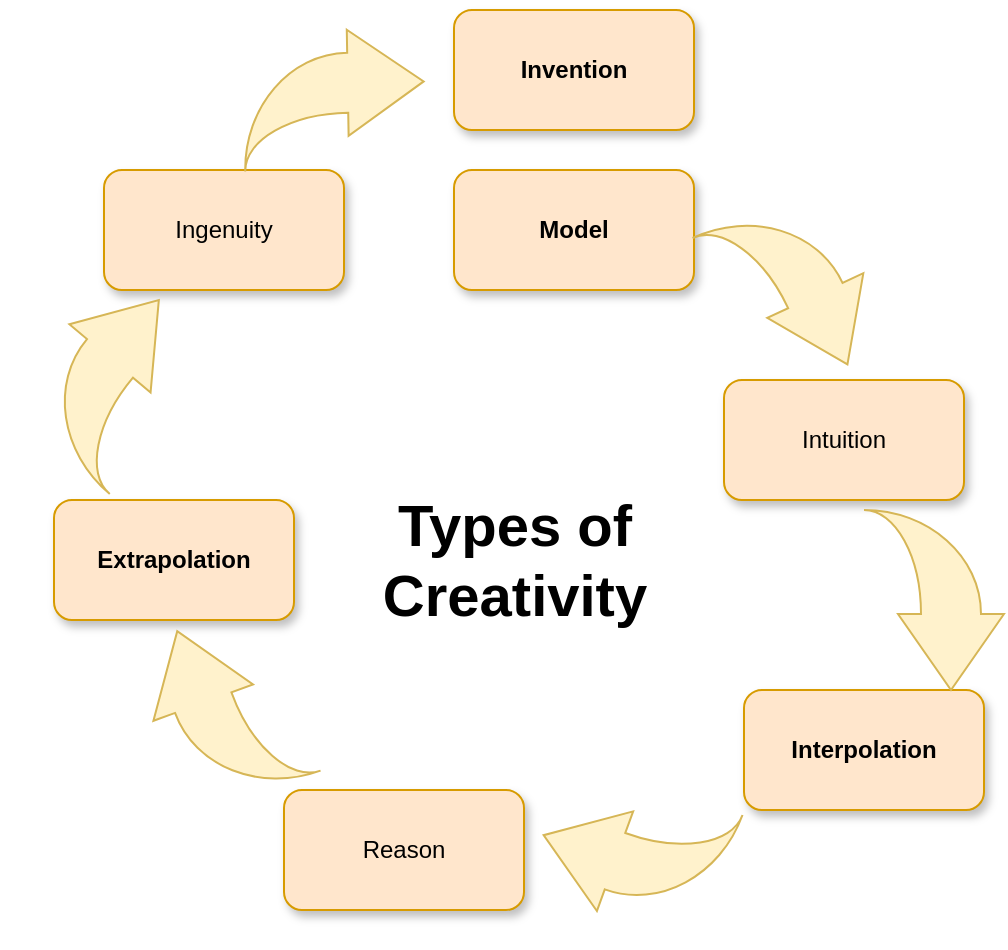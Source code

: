 <mxfile version="13.1.5" type="github"><diagram id="23cd3d57-70d3-aa07-4344-c8512c3c706a" name="Page-1"><mxGraphModel dx="724" dy="496" grid="1" gridSize="10" guides="1" tooltips="1" connect="1" arrows="1" fold="1" page="1" pageScale="1" pageWidth="850" pageHeight="1100" background="#ffffff" math="0" shadow="0"><root><mxCell id="0"/><mxCell id="1" parent="0"/><mxCell id="2" value="&lt;b&gt;Invention&lt;/b&gt;" style="rounded=1;whiteSpace=wrap;html=1;shadow=1;strokeColor=#d79b00;fillColor=#ffe6cc;align=center;" parent="1" vertex="1"><mxGeometry x="315" y="60" width="120" height="60" as="geometry"/></mxCell><mxCell id="3" value="&lt;b&gt;Model&lt;/b&gt;" style="rounded=1;whiteSpace=wrap;html=1;shadow=1;strokeColor=#d79b00;fillColor=#ffe6cc;align=center;" parent="1" vertex="1"><mxGeometry x="315" y="140" width="120" height="60" as="geometry"/></mxCell><mxCell id="4" value="Intuition" style="rounded=1;whiteSpace=wrap;html=1;shadow=1;strokeColor=#d79b00;fillColor=#ffe6cc;align=center;" parent="1" vertex="1"><mxGeometry x="450" y="245" width="120" height="60" as="geometry"/></mxCell><mxCell id="5" value="&lt;b&gt;Interpolation&lt;/b&gt;" style="rounded=1;whiteSpace=wrap;html=1;shadow=1;strokeColor=#d79b00;fillColor=#ffe6cc;align=center;" parent="1" vertex="1"><mxGeometry x="460" y="400" width="120" height="60" as="geometry"/></mxCell><mxCell id="6" value="Reason" style="rounded=1;whiteSpace=wrap;html=1;shadow=1;strokeColor=#d79b00;fillColor=#ffe6cc;align=center;" parent="1" vertex="1"><mxGeometry x="230" y="450" width="120" height="60" as="geometry"/></mxCell><mxCell id="7" value="&lt;b&gt;Extrapolation&lt;/b&gt;" style="rounded=1;whiteSpace=wrap;html=1;shadow=1;strokeColor=#d79b00;fillColor=#ffe6cc;align=center;" parent="1" vertex="1"><mxGeometry x="115" y="305" width="120" height="60" as="geometry"/></mxCell><mxCell id="8" value="Ingenuity" style="rounded=1;whiteSpace=wrap;html=1;shadow=1;strokeColor=#d79b00;fillColor=#ffe6cc;align=center;" parent="1" vertex="1"><mxGeometry x="140" y="140" width="120" height="60" as="geometry"/></mxCell><mxCell id="14" value="" style="html=1;shadow=0;dashed=0;align=center;verticalAlign=middle;shape=mxgraph.arrows2.jumpInArrow;dy=15;dx=38;arrowHead=53;strokeColor=#d6b656;fillColor=#fff2cc;rotation=90;" parent="1" vertex="1"><mxGeometry x="510" y="320" width="90" height="70" as="geometry"/></mxCell><mxCell id="16" value="" style="html=1;shadow=0;dashed=0;align=center;verticalAlign=middle;shape=mxgraph.arrows2.jumpInArrow;dy=15;dx=38;arrowHead=53;strokeColor=#d6b656;fillColor=#fff2cc;rotation=-110;" parent="1" vertex="1"><mxGeometry x="155" y="375" width="90" height="70" as="geometry"/></mxCell><mxCell id="17" value="" style="html=1;shadow=0;dashed=0;align=center;verticalAlign=middle;shape=mxgraph.arrows2.jumpInArrow;dy=15;dx=38;arrowHead=53;strokeColor=#d6b656;fillColor=#fff2cc;rotation=-160;" parent="1" vertex="1"><mxGeometry x="360" y="445" width="90" height="70" as="geometry"/></mxCell><mxCell id="18" value="" style="html=1;shadow=0;dashed=0;align=center;verticalAlign=middle;shape=mxgraph.arrows2.jumpInArrow;dy=15;dx=38;arrowHead=53;strokeColor=#d6b656;fillColor=#fff2cc;rotation=65;" parent="1" vertex="1"><mxGeometry x="440" y="165" width="90" height="70" as="geometry"/></mxCell><mxCell id="19" value="" style="html=1;shadow=0;dashed=0;align=center;verticalAlign=middle;shape=mxgraph.arrows2.jumpInArrow;dy=15;dx=38;arrowHead=53;strokeColor=#d6b656;fillColor=#fff2cc;rotation=-50;" parent="1" vertex="1"><mxGeometry x="100" y="210" width="90" height="70" as="geometry"/></mxCell><mxCell id="20" value="" style="html=1;shadow=0;dashed=0;align=center;verticalAlign=middle;shape=mxgraph.arrows2.jumpInArrow;dy=15;dx=38;arrowHead=53;strokeColor=#d6b656;fillColor=#fff2cc;rotation=-1;" parent="1" vertex="1"><mxGeometry x="210" y="70" width="90" height="70" as="geometry"/></mxCell><mxCell id="bChAQrl60gi_PEvVmRCo-20" value="&lt;font style=&quot;font-size: 29px&quot;&gt;&lt;b&gt;Types of&lt;br&gt;Creativity&lt;br&gt;&lt;/b&gt;&lt;/font&gt;" style="text;html=1;align=center;verticalAlign=middle;resizable=0;points=[];autosize=1;" parent="1" vertex="1"><mxGeometry x="270" y="315" width="150" height="40" as="geometry"/></mxCell></root></mxGraphModel></diagram></mxfile>